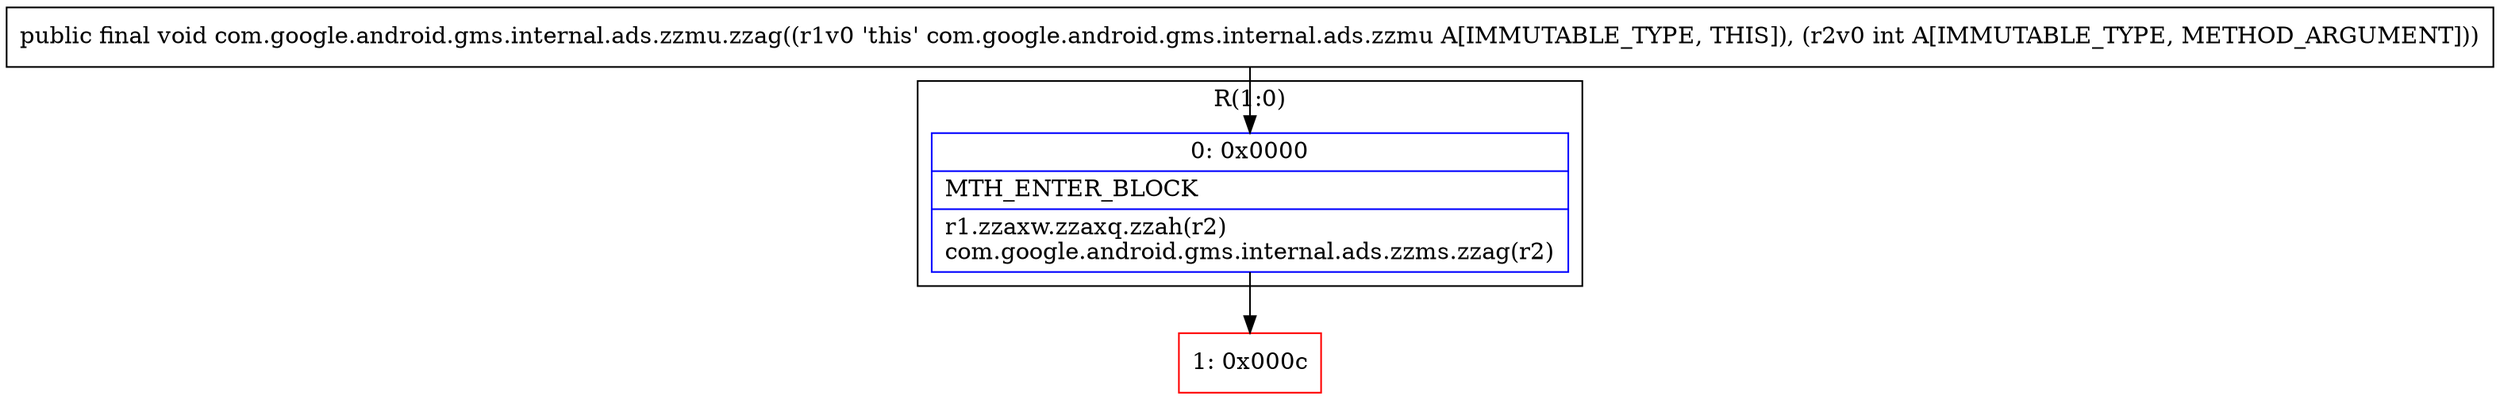 digraph "CFG forcom.google.android.gms.internal.ads.zzmu.zzag(I)V" {
subgraph cluster_Region_417272985 {
label = "R(1:0)";
node [shape=record,color=blue];
Node_0 [shape=record,label="{0\:\ 0x0000|MTH_ENTER_BLOCK\l|r1.zzaxw.zzaxq.zzah(r2)\lcom.google.android.gms.internal.ads.zzms.zzag(r2)\l}"];
}
Node_1 [shape=record,color=red,label="{1\:\ 0x000c}"];
MethodNode[shape=record,label="{public final void com.google.android.gms.internal.ads.zzmu.zzag((r1v0 'this' com.google.android.gms.internal.ads.zzmu A[IMMUTABLE_TYPE, THIS]), (r2v0 int A[IMMUTABLE_TYPE, METHOD_ARGUMENT])) }"];
MethodNode -> Node_0;
Node_0 -> Node_1;
}

